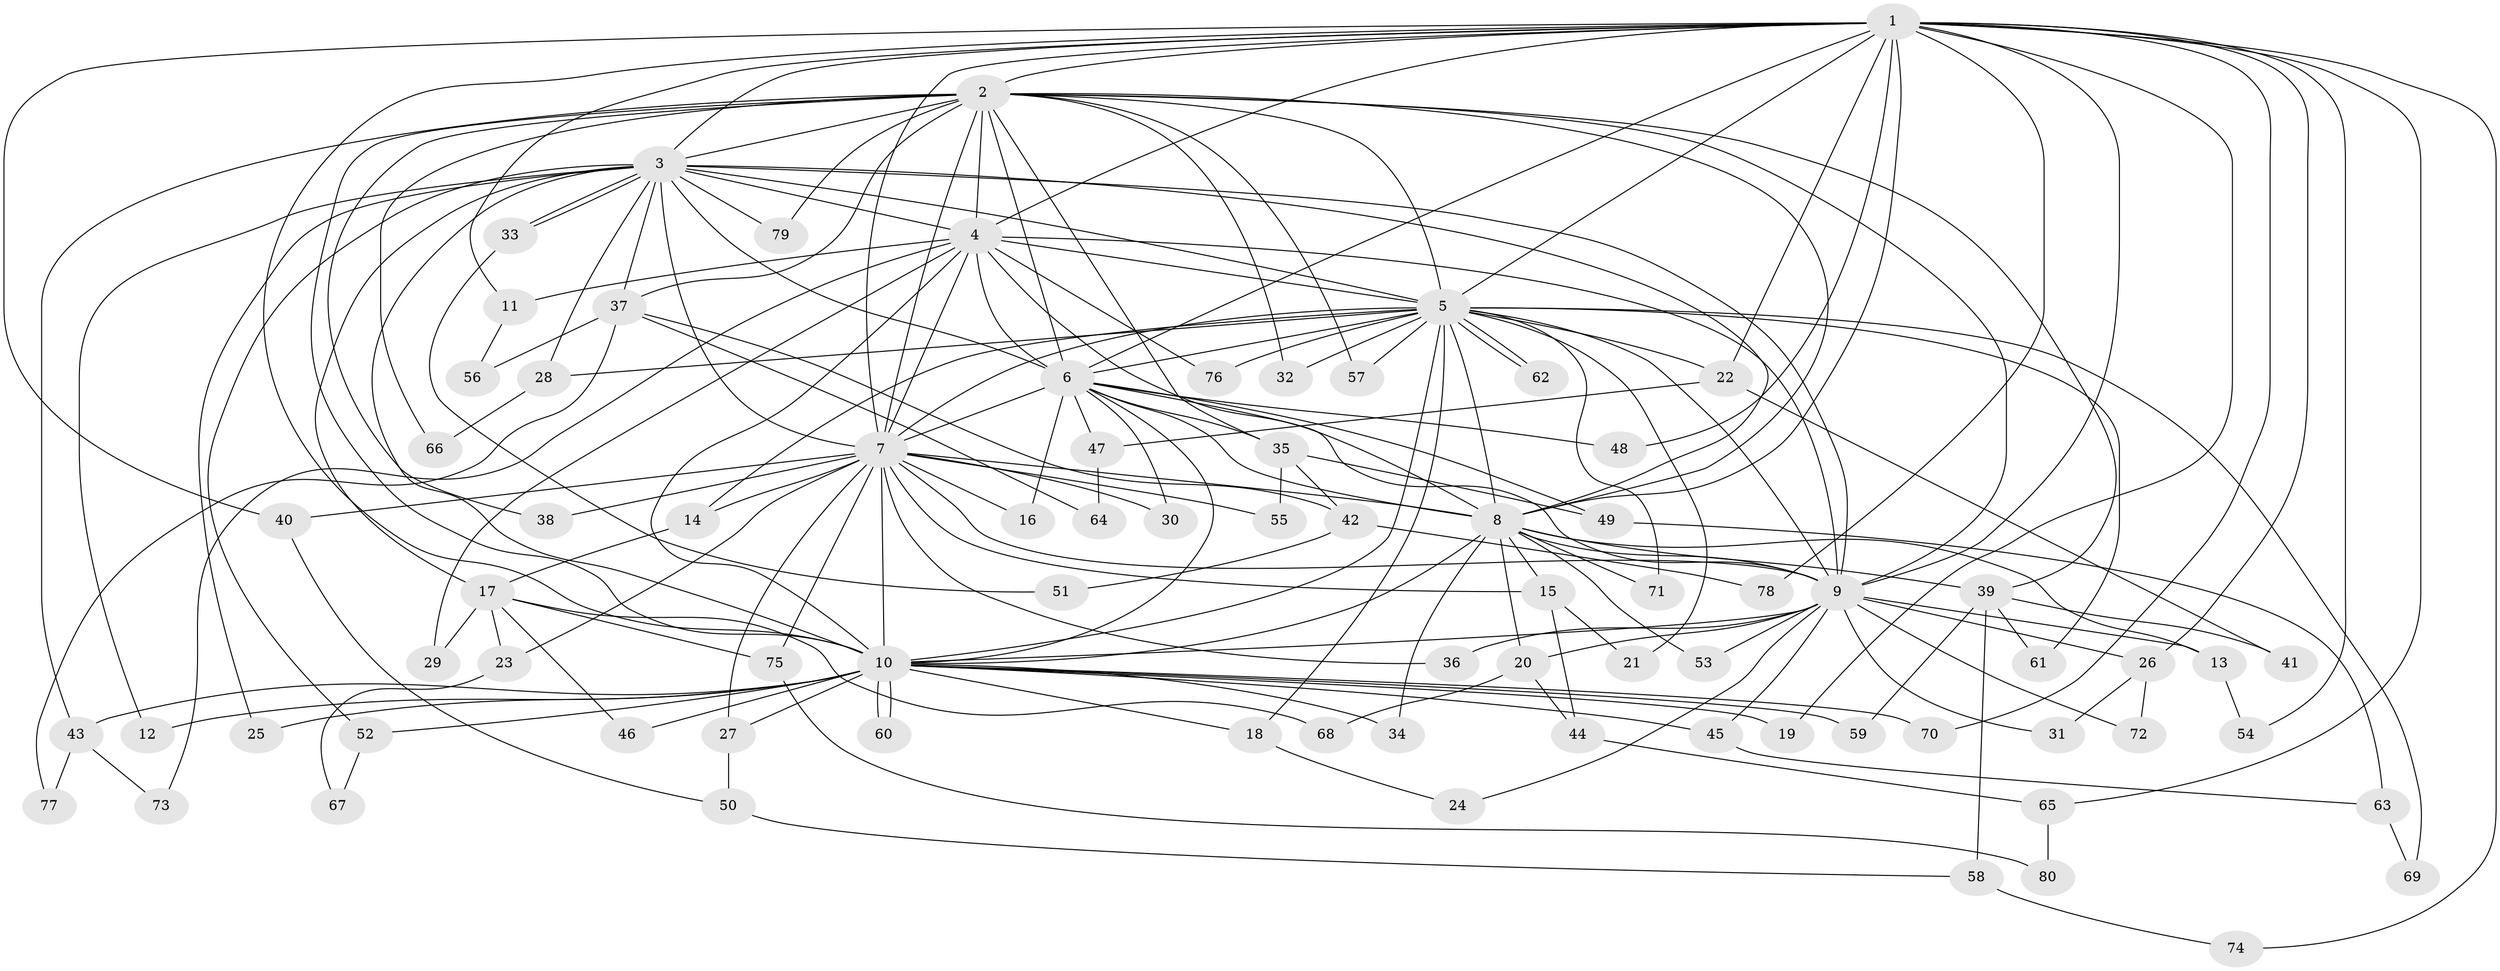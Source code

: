 // Generated by graph-tools (version 1.1) at 2025/01/03/09/25 03:01:16]
// undirected, 80 vertices, 185 edges
graph export_dot {
graph [start="1"]
  node [color=gray90,style=filled];
  1;
  2;
  3;
  4;
  5;
  6;
  7;
  8;
  9;
  10;
  11;
  12;
  13;
  14;
  15;
  16;
  17;
  18;
  19;
  20;
  21;
  22;
  23;
  24;
  25;
  26;
  27;
  28;
  29;
  30;
  31;
  32;
  33;
  34;
  35;
  36;
  37;
  38;
  39;
  40;
  41;
  42;
  43;
  44;
  45;
  46;
  47;
  48;
  49;
  50;
  51;
  52;
  53;
  54;
  55;
  56;
  57;
  58;
  59;
  60;
  61;
  62;
  63;
  64;
  65;
  66;
  67;
  68;
  69;
  70;
  71;
  72;
  73;
  74;
  75;
  76;
  77;
  78;
  79;
  80;
  1 -- 2;
  1 -- 3;
  1 -- 4;
  1 -- 5;
  1 -- 6;
  1 -- 7;
  1 -- 8;
  1 -- 9;
  1 -- 10;
  1 -- 11;
  1 -- 19;
  1 -- 22;
  1 -- 26;
  1 -- 40;
  1 -- 48;
  1 -- 54;
  1 -- 65;
  1 -- 70;
  1 -- 74;
  1 -- 78;
  2 -- 3;
  2 -- 4;
  2 -- 5;
  2 -- 6;
  2 -- 7;
  2 -- 8;
  2 -- 9;
  2 -- 10;
  2 -- 32;
  2 -- 35;
  2 -- 37;
  2 -- 38;
  2 -- 39;
  2 -- 43;
  2 -- 57;
  2 -- 66;
  2 -- 79;
  3 -- 4;
  3 -- 5;
  3 -- 6;
  3 -- 7;
  3 -- 8;
  3 -- 9;
  3 -- 10;
  3 -- 12;
  3 -- 17;
  3 -- 25;
  3 -- 28;
  3 -- 33;
  3 -- 33;
  3 -- 37;
  3 -- 52;
  3 -- 79;
  4 -- 5;
  4 -- 6;
  4 -- 7;
  4 -- 8;
  4 -- 9;
  4 -- 10;
  4 -- 11;
  4 -- 29;
  4 -- 73;
  4 -- 76;
  5 -- 6;
  5 -- 7;
  5 -- 8;
  5 -- 9;
  5 -- 10;
  5 -- 14;
  5 -- 18;
  5 -- 21;
  5 -- 22;
  5 -- 28;
  5 -- 32;
  5 -- 57;
  5 -- 61;
  5 -- 62;
  5 -- 62;
  5 -- 69;
  5 -- 71;
  5 -- 76;
  6 -- 7;
  6 -- 8;
  6 -- 9;
  6 -- 10;
  6 -- 16;
  6 -- 30;
  6 -- 35;
  6 -- 47;
  6 -- 48;
  6 -- 49;
  7 -- 8;
  7 -- 9;
  7 -- 10;
  7 -- 14;
  7 -- 15;
  7 -- 16;
  7 -- 23;
  7 -- 27;
  7 -- 30;
  7 -- 36;
  7 -- 38;
  7 -- 40;
  7 -- 55;
  7 -- 75;
  8 -- 9;
  8 -- 10;
  8 -- 13;
  8 -- 15;
  8 -- 20;
  8 -- 34;
  8 -- 39;
  8 -- 53;
  8 -- 71;
  9 -- 10;
  9 -- 13;
  9 -- 20;
  9 -- 24;
  9 -- 26;
  9 -- 31;
  9 -- 36;
  9 -- 45;
  9 -- 53;
  9 -- 72;
  10 -- 12;
  10 -- 18;
  10 -- 19;
  10 -- 25;
  10 -- 27;
  10 -- 34;
  10 -- 43;
  10 -- 45;
  10 -- 46;
  10 -- 52;
  10 -- 59;
  10 -- 60;
  10 -- 60;
  10 -- 70;
  11 -- 56;
  13 -- 54;
  14 -- 17;
  15 -- 21;
  15 -- 44;
  17 -- 23;
  17 -- 29;
  17 -- 46;
  17 -- 68;
  17 -- 75;
  18 -- 24;
  20 -- 44;
  20 -- 68;
  22 -- 41;
  22 -- 47;
  23 -- 67;
  26 -- 31;
  26 -- 72;
  27 -- 50;
  28 -- 66;
  33 -- 51;
  35 -- 42;
  35 -- 49;
  35 -- 55;
  37 -- 42;
  37 -- 56;
  37 -- 64;
  37 -- 77;
  39 -- 41;
  39 -- 58;
  39 -- 59;
  39 -- 61;
  40 -- 50;
  42 -- 51;
  42 -- 78;
  43 -- 73;
  43 -- 77;
  44 -- 65;
  45 -- 63;
  47 -- 64;
  49 -- 63;
  50 -- 58;
  52 -- 67;
  58 -- 74;
  63 -- 69;
  65 -- 80;
  75 -- 80;
}
